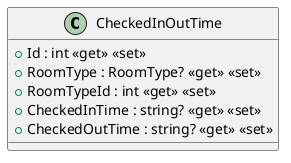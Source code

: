 @startuml
class CheckedInOutTime {
    + Id : int <<get>> <<set>>
    + RoomType : RoomType? <<get>> <<set>>
    + RoomTypeId : int <<get>> <<set>>
    + CheckedInTime : string? <<get>> <<set>>
    + CheckedOutTime : string? <<get>> <<set>>
}
@enduml
